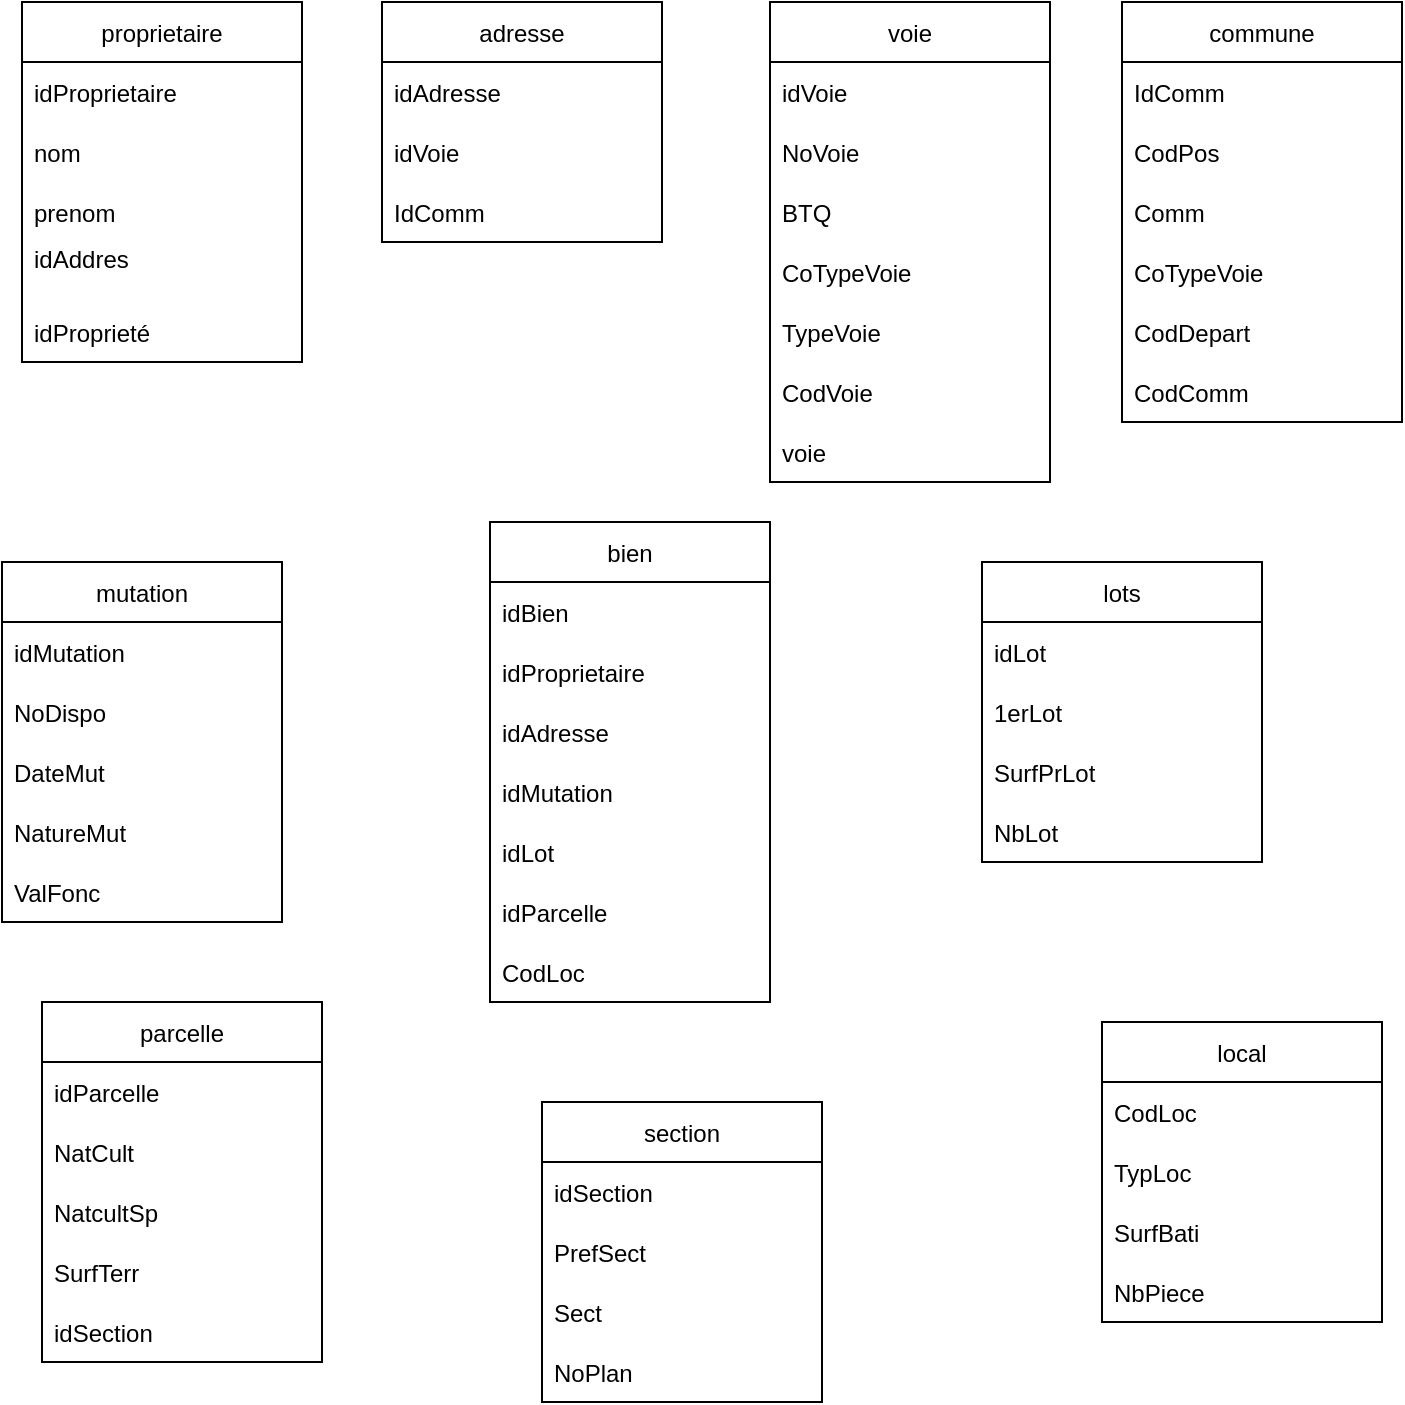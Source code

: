 <mxfile version="15.3.8" type="github">
  <diagram id="ozXo3MmwOrpnEKm9PReV" name="Page-1">
    <mxGraphModel dx="1350" dy="793" grid="1" gridSize="10" guides="1" tooltips="1" connect="1" arrows="1" fold="1" page="1" pageScale="1" pageWidth="827" pageHeight="1169" math="0" shadow="0">
      <root>
        <mxCell id="0" />
        <mxCell id="1" parent="0" />
        <mxCell id="1t_Z4NGE6N2YA87yyO_f-3" value="proprietaire" style="swimlane;fontStyle=0;childLayout=stackLayout;horizontal=1;startSize=30;horizontalStack=0;resizeParent=1;resizeParentMax=0;resizeLast=0;collapsible=1;marginBottom=0;" vertex="1" parent="1">
          <mxGeometry x="50" y="30" width="140" height="180" as="geometry">
            <mxRectangle x="50" y="30" width="110" height="30" as="alternateBounds" />
          </mxGeometry>
        </mxCell>
        <mxCell id="1t_Z4NGE6N2YA87yyO_f-4" value="idProprietaire" style="text;strokeColor=none;fillColor=none;align=left;verticalAlign=middle;spacingLeft=4;spacingRight=4;overflow=hidden;points=[[0,0.5],[1,0.5]];portConstraint=eastwest;rotatable=0;" vertex="1" parent="1t_Z4NGE6N2YA87yyO_f-3">
          <mxGeometry y="30" width="140" height="30" as="geometry" />
        </mxCell>
        <mxCell id="1t_Z4NGE6N2YA87yyO_f-5" value="nom" style="text;strokeColor=none;fillColor=none;align=left;verticalAlign=middle;spacingLeft=4;spacingRight=4;overflow=hidden;points=[[0,0.5],[1,0.5]];portConstraint=eastwest;rotatable=0;" vertex="1" parent="1t_Z4NGE6N2YA87yyO_f-3">
          <mxGeometry y="60" width="140" height="30" as="geometry" />
        </mxCell>
        <mxCell id="1t_Z4NGE6N2YA87yyO_f-6" value="prenom" style="text;strokeColor=none;fillColor=none;align=left;verticalAlign=middle;spacingLeft=4;spacingRight=4;overflow=hidden;points=[[0,0.5],[1,0.5]];portConstraint=eastwest;rotatable=0;" vertex="1" parent="1t_Z4NGE6N2YA87yyO_f-3">
          <mxGeometry y="90" width="140" height="30" as="geometry" />
        </mxCell>
        <mxCell id="1t_Z4NGE6N2YA87yyO_f-11" value="idAddres&#xa;" style="text;strokeColor=none;fillColor=none;align=left;verticalAlign=middle;spacingLeft=4;spacingRight=4;overflow=hidden;points=[[0,0.5],[1,0.5]];portConstraint=eastwest;rotatable=0;" vertex="1" parent="1t_Z4NGE6N2YA87yyO_f-3">
          <mxGeometry y="120" width="140" height="30" as="geometry" />
        </mxCell>
        <mxCell id="1t_Z4NGE6N2YA87yyO_f-12" value="idProprieté" style="text;strokeColor=none;fillColor=none;align=left;verticalAlign=middle;spacingLeft=4;spacingRight=4;overflow=hidden;points=[[0,0.5],[1,0.5]];portConstraint=eastwest;rotatable=0;" vertex="1" parent="1t_Z4NGE6N2YA87yyO_f-3">
          <mxGeometry y="150" width="140" height="30" as="geometry" />
        </mxCell>
        <mxCell id="1t_Z4NGE6N2YA87yyO_f-13" value="voie" style="swimlane;fontStyle=0;childLayout=stackLayout;horizontal=1;startSize=30;horizontalStack=0;resizeParent=1;resizeParentMax=0;resizeLast=0;collapsible=1;marginBottom=0;" vertex="1" parent="1">
          <mxGeometry x="424" y="30" width="140" height="240" as="geometry">
            <mxRectangle x="50" y="30" width="110" height="30" as="alternateBounds" />
          </mxGeometry>
        </mxCell>
        <mxCell id="1t_Z4NGE6N2YA87yyO_f-14" value="idVoie" style="text;strokeColor=none;fillColor=none;align=left;verticalAlign=middle;spacingLeft=4;spacingRight=4;overflow=hidden;points=[[0,0.5],[1,0.5]];portConstraint=eastwest;rotatable=0;" vertex="1" parent="1t_Z4NGE6N2YA87yyO_f-13">
          <mxGeometry y="30" width="140" height="30" as="geometry" />
        </mxCell>
        <mxCell id="1t_Z4NGE6N2YA87yyO_f-15" value="NoVoie" style="text;strokeColor=none;fillColor=none;align=left;verticalAlign=middle;spacingLeft=4;spacingRight=4;overflow=hidden;points=[[0,0.5],[1,0.5]];portConstraint=eastwest;rotatable=0;" vertex="1" parent="1t_Z4NGE6N2YA87yyO_f-13">
          <mxGeometry y="60" width="140" height="30" as="geometry" />
        </mxCell>
        <mxCell id="1t_Z4NGE6N2YA87yyO_f-16" value="BTQ" style="text;strokeColor=none;fillColor=none;align=left;verticalAlign=middle;spacingLeft=4;spacingRight=4;overflow=hidden;points=[[0,0.5],[1,0.5]];portConstraint=eastwest;rotatable=0;" vertex="1" parent="1t_Z4NGE6N2YA87yyO_f-13">
          <mxGeometry y="90" width="140" height="30" as="geometry" />
        </mxCell>
        <mxCell id="1t_Z4NGE6N2YA87yyO_f-19" value="CoTypeVoie" style="text;strokeColor=none;fillColor=none;align=left;verticalAlign=middle;spacingLeft=4;spacingRight=4;overflow=hidden;points=[[0,0.5],[1,0.5]];portConstraint=eastwest;rotatable=0;" vertex="1" parent="1t_Z4NGE6N2YA87yyO_f-13">
          <mxGeometry y="120" width="140" height="30" as="geometry" />
        </mxCell>
        <mxCell id="1t_Z4NGE6N2YA87yyO_f-17" value="TypeVoie" style="text;strokeColor=none;fillColor=none;align=left;verticalAlign=middle;spacingLeft=4;spacingRight=4;overflow=hidden;points=[[0,0.5],[1,0.5]];portConstraint=eastwest;rotatable=0;" vertex="1" parent="1t_Z4NGE6N2YA87yyO_f-13">
          <mxGeometry y="150" width="140" height="30" as="geometry" />
        </mxCell>
        <mxCell id="1t_Z4NGE6N2YA87yyO_f-18" value="CodVoie" style="text;strokeColor=none;fillColor=none;align=left;verticalAlign=middle;spacingLeft=4;spacingRight=4;overflow=hidden;points=[[0,0.5],[1,0.5]];portConstraint=eastwest;rotatable=0;" vertex="1" parent="1t_Z4NGE6N2YA87yyO_f-13">
          <mxGeometry y="180" width="140" height="30" as="geometry" />
        </mxCell>
        <mxCell id="1t_Z4NGE6N2YA87yyO_f-20" value="voie" style="text;strokeColor=none;fillColor=none;align=left;verticalAlign=middle;spacingLeft=4;spacingRight=4;overflow=hidden;points=[[0,0.5],[1,0.5]];portConstraint=eastwest;rotatable=0;" vertex="1" parent="1t_Z4NGE6N2YA87yyO_f-13">
          <mxGeometry y="210" width="140" height="30" as="geometry" />
        </mxCell>
        <mxCell id="1t_Z4NGE6N2YA87yyO_f-21" value="commune" style="swimlane;fontStyle=0;childLayout=stackLayout;horizontal=1;startSize=30;horizontalStack=0;resizeParent=1;resizeParentMax=0;resizeLast=0;collapsible=1;marginBottom=0;" vertex="1" parent="1">
          <mxGeometry x="600" y="30" width="140" height="210" as="geometry">
            <mxRectangle x="50" y="30" width="110" height="30" as="alternateBounds" />
          </mxGeometry>
        </mxCell>
        <mxCell id="1t_Z4NGE6N2YA87yyO_f-22" value="IdComm" style="text;strokeColor=none;fillColor=none;align=left;verticalAlign=middle;spacingLeft=4;spacingRight=4;overflow=hidden;points=[[0,0.5],[1,0.5]];portConstraint=eastwest;rotatable=0;" vertex="1" parent="1t_Z4NGE6N2YA87yyO_f-21">
          <mxGeometry y="30" width="140" height="30" as="geometry" />
        </mxCell>
        <mxCell id="1t_Z4NGE6N2YA87yyO_f-23" value="CodPos" style="text;strokeColor=none;fillColor=none;align=left;verticalAlign=middle;spacingLeft=4;spacingRight=4;overflow=hidden;points=[[0,0.5],[1,0.5]];portConstraint=eastwest;rotatable=0;" vertex="1" parent="1t_Z4NGE6N2YA87yyO_f-21">
          <mxGeometry y="60" width="140" height="30" as="geometry" />
        </mxCell>
        <mxCell id="1t_Z4NGE6N2YA87yyO_f-24" value="Comm" style="text;strokeColor=none;fillColor=none;align=left;verticalAlign=middle;spacingLeft=4;spacingRight=4;overflow=hidden;points=[[0,0.5],[1,0.5]];portConstraint=eastwest;rotatable=0;" vertex="1" parent="1t_Z4NGE6N2YA87yyO_f-21">
          <mxGeometry y="90" width="140" height="30" as="geometry" />
        </mxCell>
        <mxCell id="1t_Z4NGE6N2YA87yyO_f-25" value="CoTypeVoie" style="text;strokeColor=none;fillColor=none;align=left;verticalAlign=middle;spacingLeft=4;spacingRight=4;overflow=hidden;points=[[0,0.5],[1,0.5]];portConstraint=eastwest;rotatable=0;" vertex="1" parent="1t_Z4NGE6N2YA87yyO_f-21">
          <mxGeometry y="120" width="140" height="30" as="geometry" />
        </mxCell>
        <mxCell id="1t_Z4NGE6N2YA87yyO_f-26" value="CodDepart" style="text;strokeColor=none;fillColor=none;align=left;verticalAlign=middle;spacingLeft=4;spacingRight=4;overflow=hidden;points=[[0,0.5],[1,0.5]];portConstraint=eastwest;rotatable=0;" vertex="1" parent="1t_Z4NGE6N2YA87yyO_f-21">
          <mxGeometry y="150" width="140" height="30" as="geometry" />
        </mxCell>
        <mxCell id="1t_Z4NGE6N2YA87yyO_f-27" value="CodComm" style="text;strokeColor=none;fillColor=none;align=left;verticalAlign=middle;spacingLeft=4;spacingRight=4;overflow=hidden;points=[[0,0.5],[1,0.5]];portConstraint=eastwest;rotatable=0;" vertex="1" parent="1t_Z4NGE6N2YA87yyO_f-21">
          <mxGeometry y="180" width="140" height="30" as="geometry" />
        </mxCell>
        <mxCell id="1t_Z4NGE6N2YA87yyO_f-29" value="mutation" style="swimlane;fontStyle=0;childLayout=stackLayout;horizontal=1;startSize=30;horizontalStack=0;resizeParent=1;resizeParentMax=0;resizeLast=0;collapsible=1;marginBottom=0;" vertex="1" parent="1">
          <mxGeometry x="40" y="310" width="140" height="180" as="geometry">
            <mxRectangle x="50" y="30" width="110" height="30" as="alternateBounds" />
          </mxGeometry>
        </mxCell>
        <mxCell id="1t_Z4NGE6N2YA87yyO_f-30" value="idMutation" style="text;strokeColor=none;fillColor=none;align=left;verticalAlign=middle;spacingLeft=4;spacingRight=4;overflow=hidden;points=[[0,0.5],[1,0.5]];portConstraint=eastwest;rotatable=0;" vertex="1" parent="1t_Z4NGE6N2YA87yyO_f-29">
          <mxGeometry y="30" width="140" height="30" as="geometry" />
        </mxCell>
        <mxCell id="1t_Z4NGE6N2YA87yyO_f-31" value="NoDispo" style="text;strokeColor=none;fillColor=none;align=left;verticalAlign=middle;spacingLeft=4;spacingRight=4;overflow=hidden;points=[[0,0.5],[1,0.5]];portConstraint=eastwest;rotatable=0;" vertex="1" parent="1t_Z4NGE6N2YA87yyO_f-29">
          <mxGeometry y="60" width="140" height="30" as="geometry" />
        </mxCell>
        <mxCell id="1t_Z4NGE6N2YA87yyO_f-32" value="DateMut" style="text;strokeColor=none;fillColor=none;align=left;verticalAlign=middle;spacingLeft=4;spacingRight=4;overflow=hidden;points=[[0,0.5],[1,0.5]];portConstraint=eastwest;rotatable=0;" vertex="1" parent="1t_Z4NGE6N2YA87yyO_f-29">
          <mxGeometry y="90" width="140" height="30" as="geometry" />
        </mxCell>
        <mxCell id="1t_Z4NGE6N2YA87yyO_f-33" value="NatureMut" style="text;strokeColor=none;fillColor=none;align=left;verticalAlign=middle;spacingLeft=4;spacingRight=4;overflow=hidden;points=[[0,0.5],[1,0.5]];portConstraint=eastwest;rotatable=0;" vertex="1" parent="1t_Z4NGE6N2YA87yyO_f-29">
          <mxGeometry y="120" width="140" height="30" as="geometry" />
        </mxCell>
        <mxCell id="1t_Z4NGE6N2YA87yyO_f-34" value="ValFonc" style="text;strokeColor=none;fillColor=none;align=left;verticalAlign=middle;spacingLeft=4;spacingRight=4;overflow=hidden;points=[[0,0.5],[1,0.5]];portConstraint=eastwest;rotatable=0;" vertex="1" parent="1t_Z4NGE6N2YA87yyO_f-29">
          <mxGeometry y="150" width="140" height="30" as="geometry" />
        </mxCell>
        <mxCell id="1t_Z4NGE6N2YA87yyO_f-36" value="lots" style="swimlane;fontStyle=0;childLayout=stackLayout;horizontal=1;startSize=30;horizontalStack=0;resizeParent=1;resizeParentMax=0;resizeLast=0;collapsible=1;marginBottom=0;" vertex="1" parent="1">
          <mxGeometry x="530" y="310" width="140" height="150" as="geometry">
            <mxRectangle x="50" y="30" width="110" height="30" as="alternateBounds" />
          </mxGeometry>
        </mxCell>
        <mxCell id="1t_Z4NGE6N2YA87yyO_f-37" value="idLot" style="text;strokeColor=none;fillColor=none;align=left;verticalAlign=middle;spacingLeft=4;spacingRight=4;overflow=hidden;points=[[0,0.5],[1,0.5]];portConstraint=eastwest;rotatable=0;" vertex="1" parent="1t_Z4NGE6N2YA87yyO_f-36">
          <mxGeometry y="30" width="140" height="30" as="geometry" />
        </mxCell>
        <mxCell id="1t_Z4NGE6N2YA87yyO_f-38" value="1erLot" style="text;strokeColor=none;fillColor=none;align=left;verticalAlign=middle;spacingLeft=4;spacingRight=4;overflow=hidden;points=[[0,0.5],[1,0.5]];portConstraint=eastwest;rotatable=0;" vertex="1" parent="1t_Z4NGE6N2YA87yyO_f-36">
          <mxGeometry y="60" width="140" height="30" as="geometry" />
        </mxCell>
        <mxCell id="1t_Z4NGE6N2YA87yyO_f-39" value="SurfPrLot" style="text;strokeColor=none;fillColor=none;align=left;verticalAlign=middle;spacingLeft=4;spacingRight=4;overflow=hidden;points=[[0,0.5],[1,0.5]];portConstraint=eastwest;rotatable=0;" vertex="1" parent="1t_Z4NGE6N2YA87yyO_f-36">
          <mxGeometry y="90" width="140" height="30" as="geometry" />
        </mxCell>
        <mxCell id="1t_Z4NGE6N2YA87yyO_f-40" value="NbLot" style="text;strokeColor=none;fillColor=none;align=left;verticalAlign=middle;spacingLeft=4;spacingRight=4;overflow=hidden;points=[[0,0.5],[1,0.5]];portConstraint=eastwest;rotatable=0;" vertex="1" parent="1t_Z4NGE6N2YA87yyO_f-36">
          <mxGeometry y="120" width="140" height="30" as="geometry" />
        </mxCell>
        <mxCell id="1t_Z4NGE6N2YA87yyO_f-42" value="parcelle" style="swimlane;fontStyle=0;childLayout=stackLayout;horizontal=1;startSize=30;horizontalStack=0;resizeParent=1;resizeParentMax=0;resizeLast=0;collapsible=1;marginBottom=0;" vertex="1" parent="1">
          <mxGeometry x="60" y="530" width="140" height="180" as="geometry">
            <mxRectangle x="50" y="30" width="110" height="30" as="alternateBounds" />
          </mxGeometry>
        </mxCell>
        <mxCell id="1t_Z4NGE6N2YA87yyO_f-43" value="idParcelle" style="text;strokeColor=none;fillColor=none;align=left;verticalAlign=middle;spacingLeft=4;spacingRight=4;overflow=hidden;points=[[0,0.5],[1,0.5]];portConstraint=eastwest;rotatable=0;" vertex="1" parent="1t_Z4NGE6N2YA87yyO_f-42">
          <mxGeometry y="30" width="140" height="30" as="geometry" />
        </mxCell>
        <mxCell id="1t_Z4NGE6N2YA87yyO_f-44" value="NatCult" style="text;strokeColor=none;fillColor=none;align=left;verticalAlign=middle;spacingLeft=4;spacingRight=4;overflow=hidden;points=[[0,0.5],[1,0.5]];portConstraint=eastwest;rotatable=0;" vertex="1" parent="1t_Z4NGE6N2YA87yyO_f-42">
          <mxGeometry y="60" width="140" height="30" as="geometry" />
        </mxCell>
        <mxCell id="1t_Z4NGE6N2YA87yyO_f-45" value="NatcultSp" style="text;strokeColor=none;fillColor=none;align=left;verticalAlign=middle;spacingLeft=4;spacingRight=4;overflow=hidden;points=[[0,0.5],[1,0.5]];portConstraint=eastwest;rotatable=0;" vertex="1" parent="1t_Z4NGE6N2YA87yyO_f-42">
          <mxGeometry y="90" width="140" height="30" as="geometry" />
        </mxCell>
        <mxCell id="1t_Z4NGE6N2YA87yyO_f-46" value="SurfTerr" style="text;strokeColor=none;fillColor=none;align=left;verticalAlign=middle;spacingLeft=4;spacingRight=4;overflow=hidden;points=[[0,0.5],[1,0.5]];portConstraint=eastwest;rotatable=0;" vertex="1" parent="1t_Z4NGE6N2YA87yyO_f-42">
          <mxGeometry y="120" width="140" height="30" as="geometry" />
        </mxCell>
        <mxCell id="1t_Z4NGE6N2YA87yyO_f-47" value="idSection" style="text;strokeColor=none;fillColor=none;align=left;verticalAlign=middle;spacingLeft=4;spacingRight=4;overflow=hidden;points=[[0,0.5],[1,0.5]];portConstraint=eastwest;rotatable=0;" vertex="1" parent="1t_Z4NGE6N2YA87yyO_f-42">
          <mxGeometry y="150" width="140" height="30" as="geometry" />
        </mxCell>
        <mxCell id="1t_Z4NGE6N2YA87yyO_f-48" value="local" style="swimlane;fontStyle=0;childLayout=stackLayout;horizontal=1;startSize=30;horizontalStack=0;resizeParent=1;resizeParentMax=0;resizeLast=0;collapsible=1;marginBottom=0;" vertex="1" parent="1">
          <mxGeometry x="590" y="540" width="140" height="150" as="geometry">
            <mxRectangle x="50" y="30" width="110" height="30" as="alternateBounds" />
          </mxGeometry>
        </mxCell>
        <mxCell id="1t_Z4NGE6N2YA87yyO_f-49" value="CodLoc" style="text;strokeColor=none;fillColor=none;align=left;verticalAlign=middle;spacingLeft=4;spacingRight=4;overflow=hidden;points=[[0,0.5],[1,0.5]];portConstraint=eastwest;rotatable=0;" vertex="1" parent="1t_Z4NGE6N2YA87yyO_f-48">
          <mxGeometry y="30" width="140" height="30" as="geometry" />
        </mxCell>
        <mxCell id="1t_Z4NGE6N2YA87yyO_f-50" value="TypLoc" style="text;strokeColor=none;fillColor=none;align=left;verticalAlign=middle;spacingLeft=4;spacingRight=4;overflow=hidden;points=[[0,0.5],[1,0.5]];portConstraint=eastwest;rotatable=0;" vertex="1" parent="1t_Z4NGE6N2YA87yyO_f-48">
          <mxGeometry y="60" width="140" height="30" as="geometry" />
        </mxCell>
        <mxCell id="1t_Z4NGE6N2YA87yyO_f-51" value="SurfBati" style="text;strokeColor=none;fillColor=none;align=left;verticalAlign=middle;spacingLeft=4;spacingRight=4;overflow=hidden;points=[[0,0.5],[1,0.5]];portConstraint=eastwest;rotatable=0;" vertex="1" parent="1t_Z4NGE6N2YA87yyO_f-48">
          <mxGeometry y="90" width="140" height="30" as="geometry" />
        </mxCell>
        <mxCell id="1t_Z4NGE6N2YA87yyO_f-52" value="NbPiece" style="text;strokeColor=none;fillColor=none;align=left;verticalAlign=middle;spacingLeft=4;spacingRight=4;overflow=hidden;points=[[0,0.5],[1,0.5]];portConstraint=eastwest;rotatable=0;" vertex="1" parent="1t_Z4NGE6N2YA87yyO_f-48">
          <mxGeometry y="120" width="140" height="30" as="geometry" />
        </mxCell>
        <mxCell id="1t_Z4NGE6N2YA87yyO_f-53" value="adresse" style="swimlane;fontStyle=0;childLayout=stackLayout;horizontal=1;startSize=30;horizontalStack=0;resizeParent=1;resizeParentMax=0;resizeLast=0;collapsible=1;marginBottom=0;" vertex="1" parent="1">
          <mxGeometry x="230" y="30" width="140" height="120" as="geometry">
            <mxRectangle x="50" y="30" width="110" height="30" as="alternateBounds" />
          </mxGeometry>
        </mxCell>
        <mxCell id="1t_Z4NGE6N2YA87yyO_f-54" value="idAdresse" style="text;strokeColor=none;fillColor=none;align=left;verticalAlign=middle;spacingLeft=4;spacingRight=4;overflow=hidden;points=[[0,0.5],[1,0.5]];portConstraint=eastwest;rotatable=0;" vertex="1" parent="1t_Z4NGE6N2YA87yyO_f-53">
          <mxGeometry y="30" width="140" height="30" as="geometry" />
        </mxCell>
        <mxCell id="1t_Z4NGE6N2YA87yyO_f-55" value="idVoie" style="text;strokeColor=none;fillColor=none;align=left;verticalAlign=middle;spacingLeft=4;spacingRight=4;overflow=hidden;points=[[0,0.5],[1,0.5]];portConstraint=eastwest;rotatable=0;" vertex="1" parent="1t_Z4NGE6N2YA87yyO_f-53">
          <mxGeometry y="60" width="140" height="30" as="geometry" />
        </mxCell>
        <mxCell id="1t_Z4NGE6N2YA87yyO_f-56" value="IdComm" style="text;strokeColor=none;fillColor=none;align=left;verticalAlign=middle;spacingLeft=4;spacingRight=4;overflow=hidden;points=[[0,0.5],[1,0.5]];portConstraint=eastwest;rotatable=0;" vertex="1" parent="1t_Z4NGE6N2YA87yyO_f-53">
          <mxGeometry y="90" width="140" height="30" as="geometry" />
        </mxCell>
        <mxCell id="1t_Z4NGE6N2YA87yyO_f-58" value="section" style="swimlane;fontStyle=0;childLayout=stackLayout;horizontal=1;startSize=30;horizontalStack=0;resizeParent=1;resizeParentMax=0;resizeLast=0;collapsible=1;marginBottom=0;" vertex="1" parent="1">
          <mxGeometry x="310" y="580" width="140" height="150" as="geometry">
            <mxRectangle x="50" y="30" width="110" height="30" as="alternateBounds" />
          </mxGeometry>
        </mxCell>
        <mxCell id="1t_Z4NGE6N2YA87yyO_f-63" value="idSection" style="text;strokeColor=none;fillColor=none;align=left;verticalAlign=middle;spacingLeft=4;spacingRight=4;overflow=hidden;points=[[0,0.5],[1,0.5]];portConstraint=eastwest;rotatable=0;" vertex="1" parent="1t_Z4NGE6N2YA87yyO_f-58">
          <mxGeometry y="30" width="140" height="30" as="geometry" />
        </mxCell>
        <mxCell id="1t_Z4NGE6N2YA87yyO_f-59" value="PrefSect" style="text;strokeColor=none;fillColor=none;align=left;verticalAlign=middle;spacingLeft=4;spacingRight=4;overflow=hidden;points=[[0,0.5],[1,0.5]];portConstraint=eastwest;rotatable=0;" vertex="1" parent="1t_Z4NGE6N2YA87yyO_f-58">
          <mxGeometry y="60" width="140" height="30" as="geometry" />
        </mxCell>
        <mxCell id="1t_Z4NGE6N2YA87yyO_f-60" value="Sect" style="text;strokeColor=none;fillColor=none;align=left;verticalAlign=middle;spacingLeft=4;spacingRight=4;overflow=hidden;points=[[0,0.5],[1,0.5]];portConstraint=eastwest;rotatable=0;" vertex="1" parent="1t_Z4NGE6N2YA87yyO_f-58">
          <mxGeometry y="90" width="140" height="30" as="geometry" />
        </mxCell>
        <mxCell id="1t_Z4NGE6N2YA87yyO_f-61" value="NoPlan" style="text;strokeColor=none;fillColor=none;align=left;verticalAlign=middle;spacingLeft=4;spacingRight=4;overflow=hidden;points=[[0,0.5],[1,0.5]];portConstraint=eastwest;rotatable=0;" vertex="1" parent="1t_Z4NGE6N2YA87yyO_f-58">
          <mxGeometry y="120" width="140" height="30" as="geometry" />
        </mxCell>
        <mxCell id="1t_Z4NGE6N2YA87yyO_f-64" value="bien" style="swimlane;fontStyle=0;childLayout=stackLayout;horizontal=1;startSize=30;horizontalStack=0;resizeParent=1;resizeParentMax=0;resizeLast=0;collapsible=1;marginBottom=0;" vertex="1" parent="1">
          <mxGeometry x="284" y="290" width="140" height="240" as="geometry">
            <mxRectangle x="50" y="30" width="110" height="30" as="alternateBounds" />
          </mxGeometry>
        </mxCell>
        <mxCell id="1t_Z4NGE6N2YA87yyO_f-65" value="idBien" style="text;strokeColor=none;fillColor=none;align=left;verticalAlign=middle;spacingLeft=4;spacingRight=4;overflow=hidden;points=[[0,0.5],[1,0.5]];portConstraint=eastwest;rotatable=0;" vertex="1" parent="1t_Z4NGE6N2YA87yyO_f-64">
          <mxGeometry y="30" width="140" height="30" as="geometry" />
        </mxCell>
        <mxCell id="1t_Z4NGE6N2YA87yyO_f-71" value="idProprietaire" style="text;strokeColor=none;fillColor=none;align=left;verticalAlign=middle;spacingLeft=4;spacingRight=4;overflow=hidden;points=[[0,0.5],[1,0.5]];portConstraint=eastwest;rotatable=0;" vertex="1" parent="1t_Z4NGE6N2YA87yyO_f-64">
          <mxGeometry y="60" width="140" height="30" as="geometry" />
        </mxCell>
        <mxCell id="1t_Z4NGE6N2YA87yyO_f-66" value="idAdresse" style="text;strokeColor=none;fillColor=none;align=left;verticalAlign=middle;spacingLeft=4;spacingRight=4;overflow=hidden;points=[[0,0.5],[1,0.5]];portConstraint=eastwest;rotatable=0;" vertex="1" parent="1t_Z4NGE6N2YA87yyO_f-64">
          <mxGeometry y="90" width="140" height="30" as="geometry" />
        </mxCell>
        <mxCell id="1t_Z4NGE6N2YA87yyO_f-67" value="idMutation" style="text;strokeColor=none;fillColor=none;align=left;verticalAlign=middle;spacingLeft=4;spacingRight=4;overflow=hidden;points=[[0,0.5],[1,0.5]];portConstraint=eastwest;rotatable=0;" vertex="1" parent="1t_Z4NGE6N2YA87yyO_f-64">
          <mxGeometry y="120" width="140" height="30" as="geometry" />
        </mxCell>
        <mxCell id="1t_Z4NGE6N2YA87yyO_f-68" value="idLot" style="text;strokeColor=none;fillColor=none;align=left;verticalAlign=middle;spacingLeft=4;spacingRight=4;overflow=hidden;points=[[0,0.5],[1,0.5]];portConstraint=eastwest;rotatable=0;" vertex="1" parent="1t_Z4NGE6N2YA87yyO_f-64">
          <mxGeometry y="150" width="140" height="30" as="geometry" />
        </mxCell>
        <mxCell id="1t_Z4NGE6N2YA87yyO_f-69" value="idParcelle" style="text;strokeColor=none;fillColor=none;align=left;verticalAlign=middle;spacingLeft=4;spacingRight=4;overflow=hidden;points=[[0,0.5],[1,0.5]];portConstraint=eastwest;rotatable=0;" vertex="1" parent="1t_Z4NGE6N2YA87yyO_f-64">
          <mxGeometry y="180" width="140" height="30" as="geometry" />
        </mxCell>
        <mxCell id="1t_Z4NGE6N2YA87yyO_f-70" value="CodLoc" style="text;strokeColor=none;fillColor=none;align=left;verticalAlign=middle;spacingLeft=4;spacingRight=4;overflow=hidden;points=[[0,0.5],[1,0.5]];portConstraint=eastwest;rotatable=0;" vertex="1" parent="1t_Z4NGE6N2YA87yyO_f-64">
          <mxGeometry y="210" width="140" height="30" as="geometry" />
        </mxCell>
      </root>
    </mxGraphModel>
  </diagram>
</mxfile>
